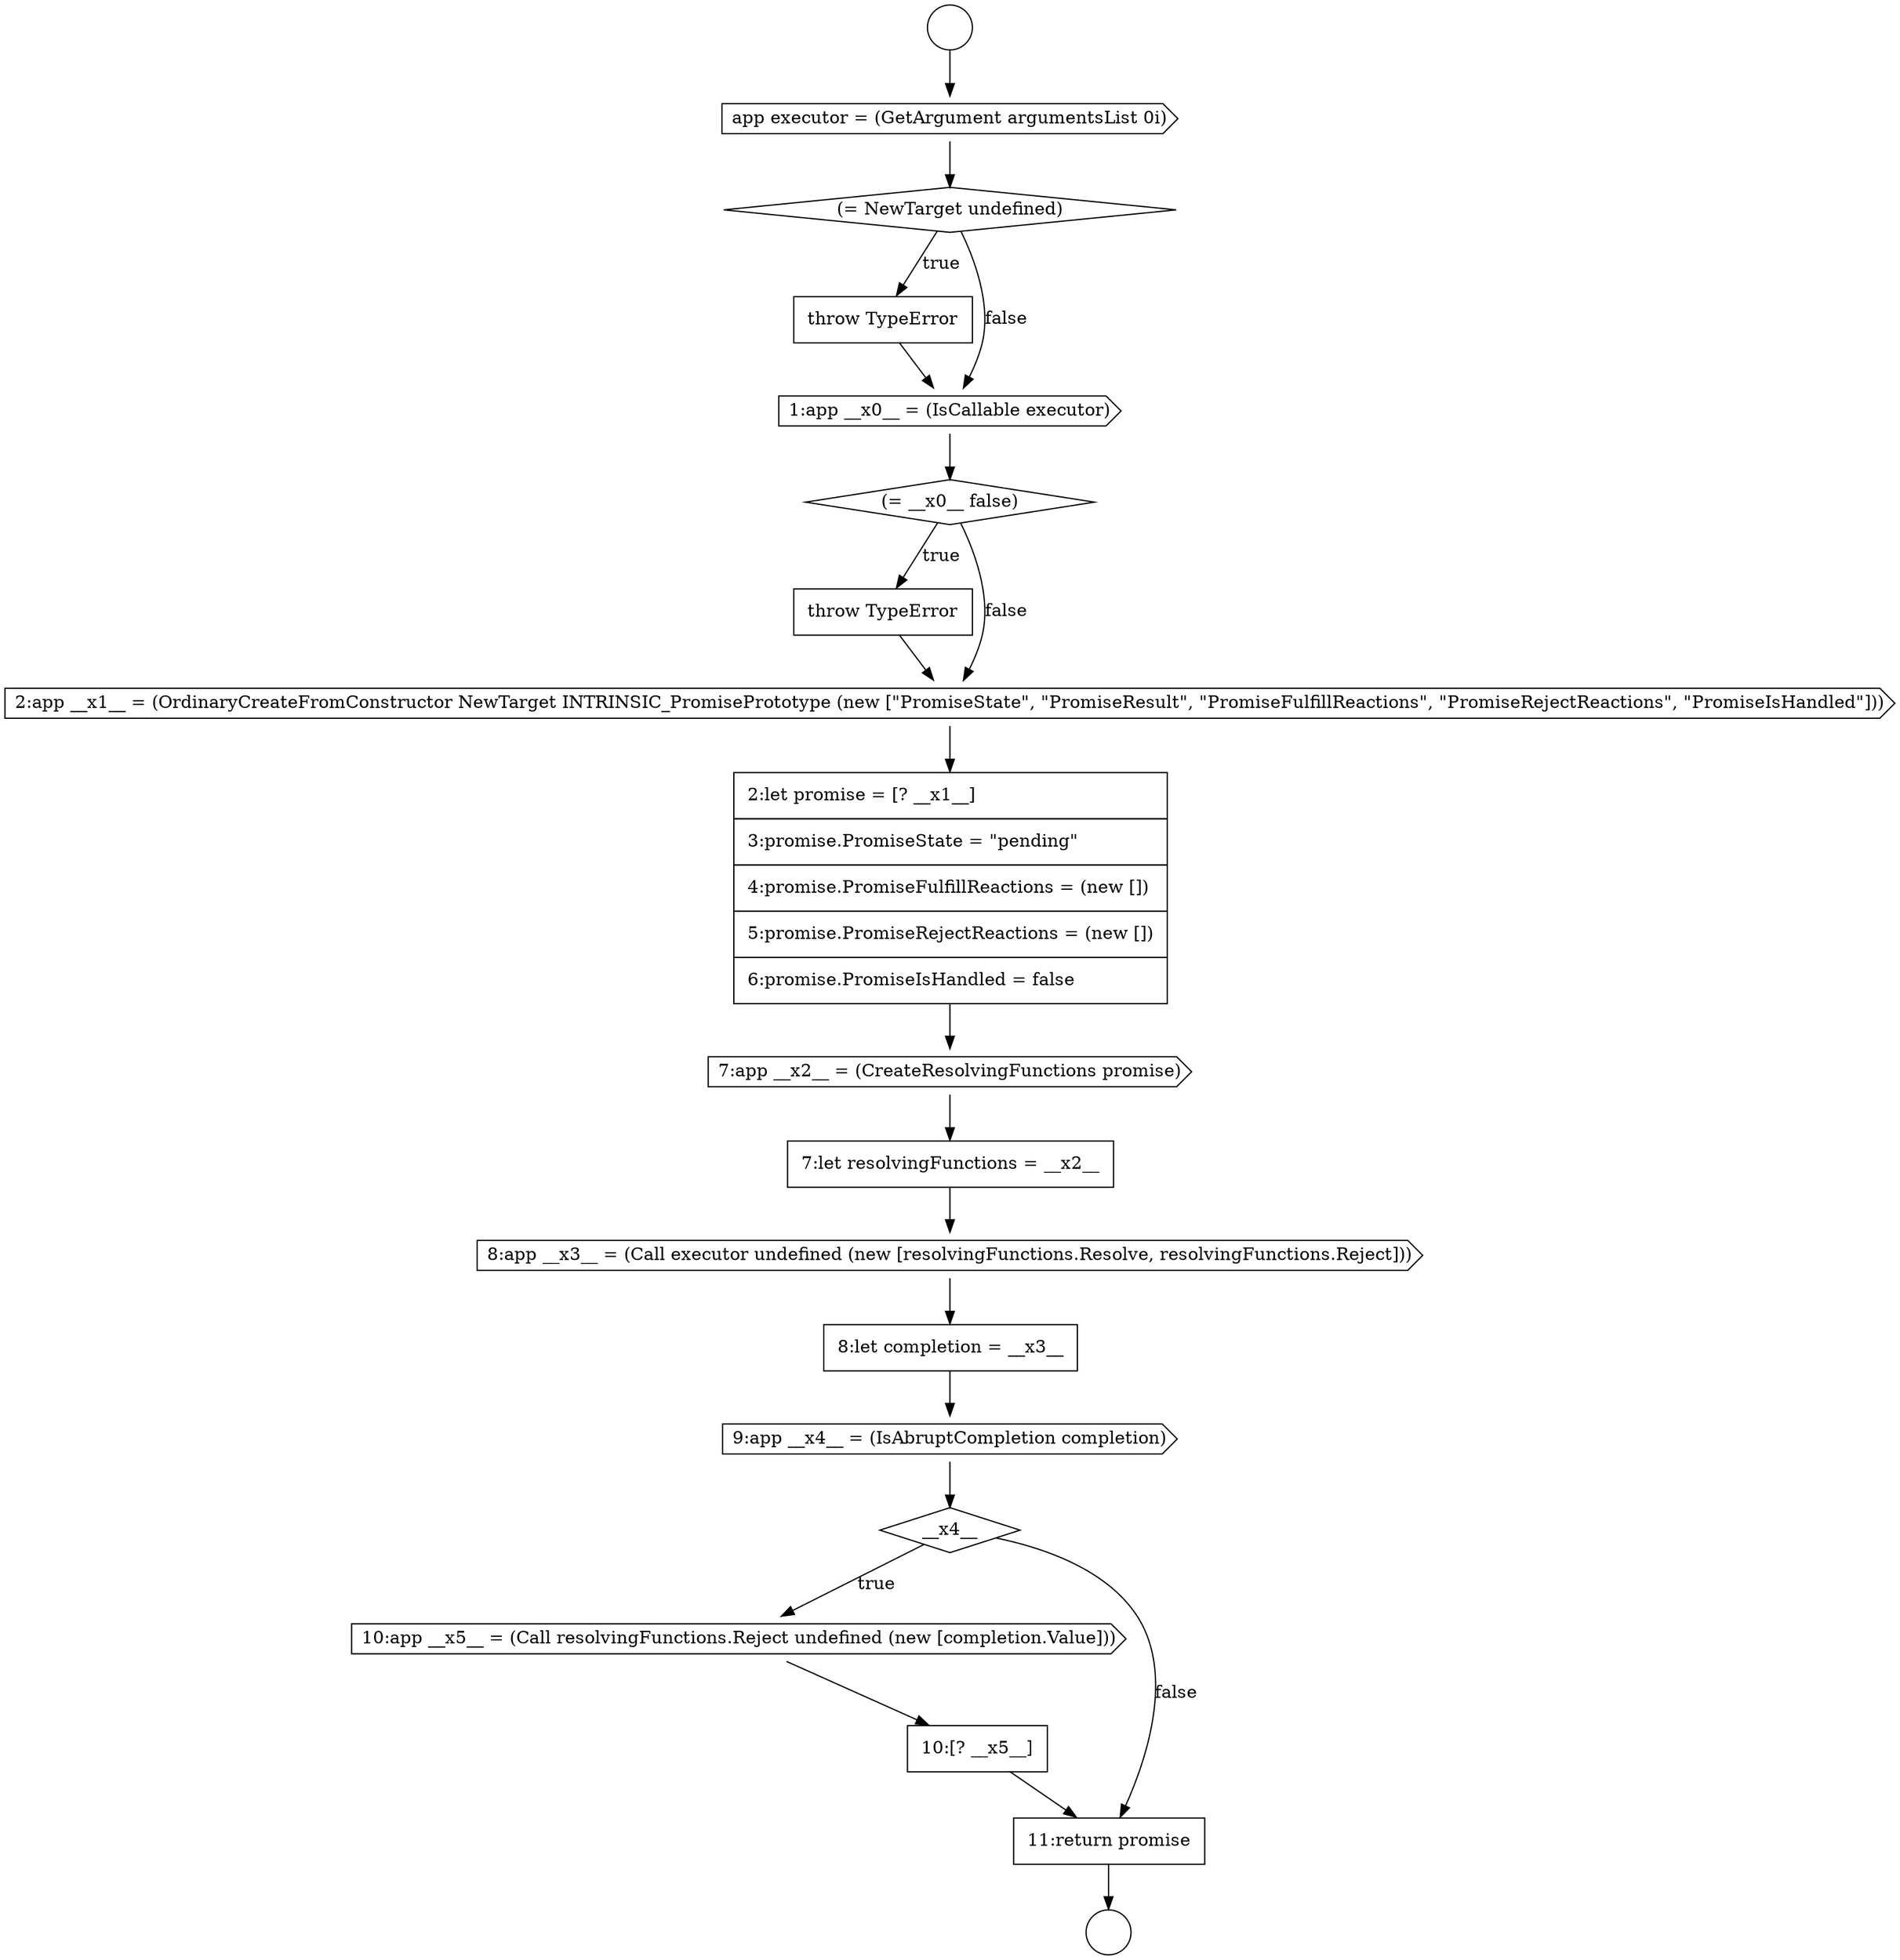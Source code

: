 digraph {
  node15611 [shape=none, margin=0, label=<<font color="black">
    <table border="0" cellborder="1" cellspacing="0" cellpadding="10">
      <tr><td align="left">throw TypeError</td></tr>
    </table>
  </font>> color="black" fillcolor="white" style=filled]
  node15623 [shape=cds, label=<<font color="black">10:app __x5__ = (Call resolvingFunctions.Reject undefined (new [completion.Value]))</font>> color="black" fillcolor="white" style=filled]
  node15618 [shape=none, margin=0, label=<<font color="black">
    <table border="0" cellborder="1" cellspacing="0" cellpadding="10">
      <tr><td align="left">7:let resolvingFunctions = __x2__</td></tr>
    </table>
  </font>> color="black" fillcolor="white" style=filled]
  node15610 [shape=diamond, label=<<font color="black">(= NewTarget undefined)</font>> color="black" fillcolor="white" style=filled]
  node15616 [shape=none, margin=0, label=<<font color="black">
    <table border="0" cellborder="1" cellspacing="0" cellpadding="10">
      <tr><td align="left">2:let promise = [? __x1__]</td></tr>
      <tr><td align="left">3:promise.PromiseState = &quot;pending&quot;</td></tr>
      <tr><td align="left">4:promise.PromiseFulfillReactions = (new [])</td></tr>
      <tr><td align="left">5:promise.PromiseRejectReactions = (new [])</td></tr>
      <tr><td align="left">6:promise.PromiseIsHandled = false</td></tr>
    </table>
  </font>> color="black" fillcolor="white" style=filled]
  node15619 [shape=cds, label=<<font color="black">8:app __x3__ = (Call executor undefined (new [resolvingFunctions.Resolve, resolvingFunctions.Reject]))</font>> color="black" fillcolor="white" style=filled]
  node15624 [shape=none, margin=0, label=<<font color="black">
    <table border="0" cellborder="1" cellspacing="0" cellpadding="10">
      <tr><td align="left">10:[? __x5__]</td></tr>
    </table>
  </font>> color="black" fillcolor="white" style=filled]
  node15614 [shape=none, margin=0, label=<<font color="black">
    <table border="0" cellborder="1" cellspacing="0" cellpadding="10">
      <tr><td align="left">throw TypeError</td></tr>
    </table>
  </font>> color="black" fillcolor="white" style=filled]
  node15607 [shape=circle label=" " color="black" fillcolor="white" style=filled]
  node15609 [shape=cds, label=<<font color="black">app executor = (GetArgument argumentsList 0i)</font>> color="black" fillcolor="white" style=filled]
  node15620 [shape=none, margin=0, label=<<font color="black">
    <table border="0" cellborder="1" cellspacing="0" cellpadding="10">
      <tr><td align="left">8:let completion = __x3__</td></tr>
    </table>
  </font>> color="black" fillcolor="white" style=filled]
  node15615 [shape=cds, label=<<font color="black">2:app __x1__ = (OrdinaryCreateFromConstructor NewTarget INTRINSIC_PromisePrototype (new [&quot;PromiseState&quot;, &quot;PromiseResult&quot;, &quot;PromiseFulfillReactions&quot;, &quot;PromiseRejectReactions&quot;, &quot;PromiseIsHandled&quot;]))</font>> color="black" fillcolor="white" style=filled]
  node15608 [shape=circle label=" " color="black" fillcolor="white" style=filled]
  node15613 [shape=diamond, label=<<font color="black">(= __x0__ false)</font>> color="black" fillcolor="white" style=filled]
  node15612 [shape=cds, label=<<font color="black">1:app __x0__ = (IsCallable executor)</font>> color="black" fillcolor="white" style=filled]
  node15625 [shape=none, margin=0, label=<<font color="black">
    <table border="0" cellborder="1" cellspacing="0" cellpadding="10">
      <tr><td align="left">11:return promise</td></tr>
    </table>
  </font>> color="black" fillcolor="white" style=filled]
  node15621 [shape=cds, label=<<font color="black">9:app __x4__ = (IsAbruptCompletion completion)</font>> color="black" fillcolor="white" style=filled]
  node15622 [shape=diamond, label=<<font color="black">__x4__</font>> color="black" fillcolor="white" style=filled]
  node15617 [shape=cds, label=<<font color="black">7:app __x2__ = (CreateResolvingFunctions promise)</font>> color="black" fillcolor="white" style=filled]
  node15614 -> node15615 [ color="black"]
  node15625 -> node15608 [ color="black"]
  node15615 -> node15616 [ color="black"]
  node15607 -> node15609 [ color="black"]
  node15622 -> node15623 [label=<<font color="black">true</font>> color="black"]
  node15622 -> node15625 [label=<<font color="black">false</font>> color="black"]
  node15617 -> node15618 [ color="black"]
  node15609 -> node15610 [ color="black"]
  node15623 -> node15624 [ color="black"]
  node15616 -> node15617 [ color="black"]
  node15621 -> node15622 [ color="black"]
  node15619 -> node15620 [ color="black"]
  node15613 -> node15614 [label=<<font color="black">true</font>> color="black"]
  node15613 -> node15615 [label=<<font color="black">false</font>> color="black"]
  node15612 -> node15613 [ color="black"]
  node15618 -> node15619 [ color="black"]
  node15611 -> node15612 [ color="black"]
  node15620 -> node15621 [ color="black"]
  node15610 -> node15611 [label=<<font color="black">true</font>> color="black"]
  node15610 -> node15612 [label=<<font color="black">false</font>> color="black"]
  node15624 -> node15625 [ color="black"]
}
